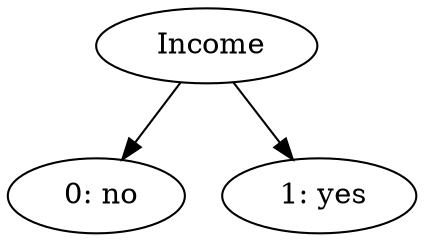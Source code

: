 digraph G {
2 [label="  Income "]
3 [label="  0: no "]
2  ->  3
2 [label="  Income "]
7 [label="  1: yes "]
2  ->  7
}
